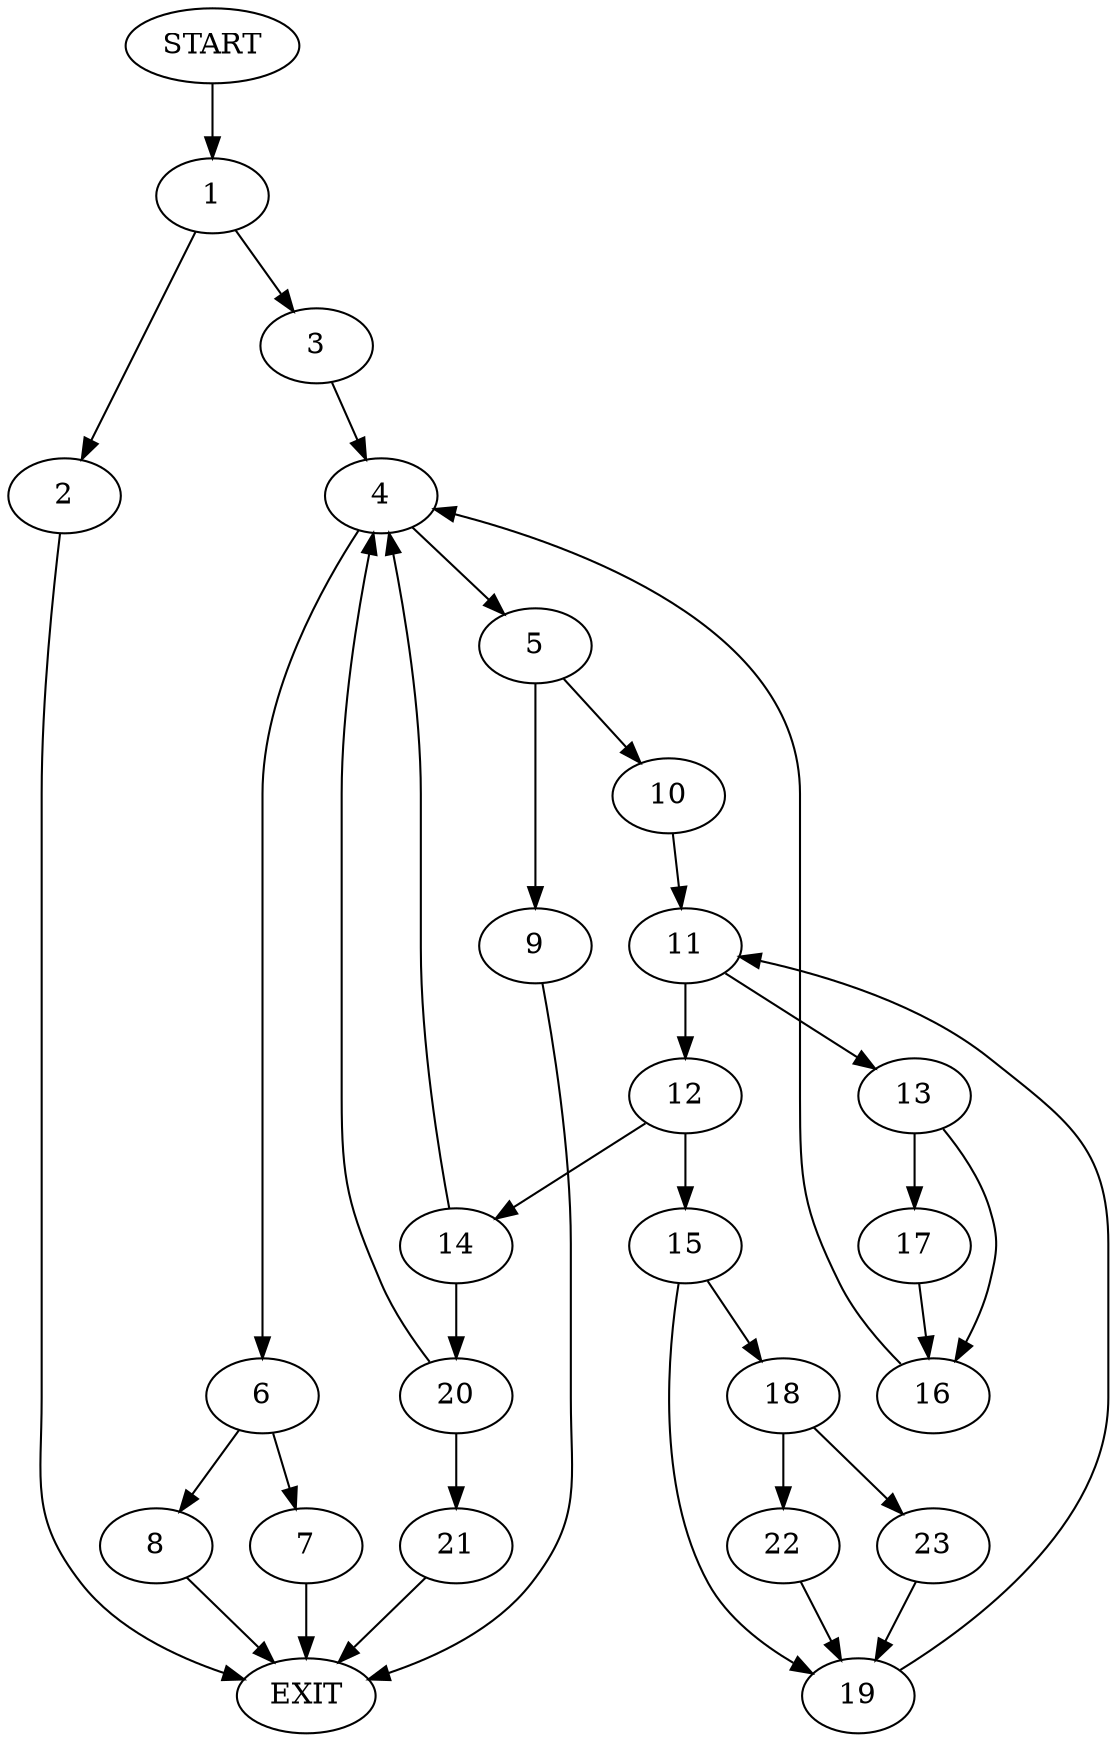 digraph {
0 [label="START"]
24 [label="EXIT"]
0 -> 1
1 -> 2
1 -> 3
2 -> 24
3 -> 4
4 -> 5
4 -> 6
6 -> 7
6 -> 8
5 -> 9
5 -> 10
9 -> 24
10 -> 11
11 -> 12
11 -> 13
12 -> 14
12 -> 15
13 -> 16
13 -> 17
15 -> 18
15 -> 19
14 -> 4
14 -> 20
20 -> 4
20 -> 21
21 -> 24
19 -> 11
18 -> 22
18 -> 23
22 -> 19
23 -> 19
17 -> 16
16 -> 4
7 -> 24
8 -> 24
}
